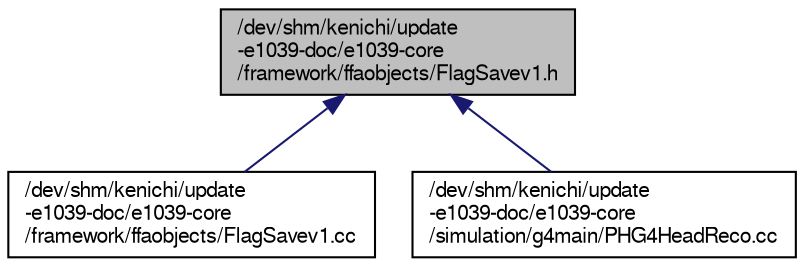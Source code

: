 digraph "/dev/shm/kenichi/update-e1039-doc/e1039-core/framework/ffaobjects/FlagSavev1.h"
{
  bgcolor="transparent";
  edge [fontname="FreeSans",fontsize="10",labelfontname="FreeSans",labelfontsize="10"];
  node [fontname="FreeSans",fontsize="10",shape=record];
  Node1 [label="/dev/shm/kenichi/update\l-e1039-doc/e1039-core\l/framework/ffaobjects/FlagSavev1.h",height=0.2,width=0.4,color="black", fillcolor="grey75", style="filled" fontcolor="black"];
  Node1 -> Node2 [dir="back",color="midnightblue",fontsize="10",style="solid",fontname="FreeSans"];
  Node2 [label="/dev/shm/kenichi/update\l-e1039-doc/e1039-core\l/framework/ffaobjects/FlagSavev1.cc",height=0.2,width=0.4,color="black",URL="$d1/d32/FlagSavev1_8cc.html"];
  Node1 -> Node3 [dir="back",color="midnightblue",fontsize="10",style="solid",fontname="FreeSans"];
  Node3 [label="/dev/shm/kenichi/update\l-e1039-doc/e1039-core\l/simulation/g4main/PHG4HeadReco.cc",height=0.2,width=0.4,color="black",URL="$dd/d8d/PHG4HeadReco_8cc.html"];
}
